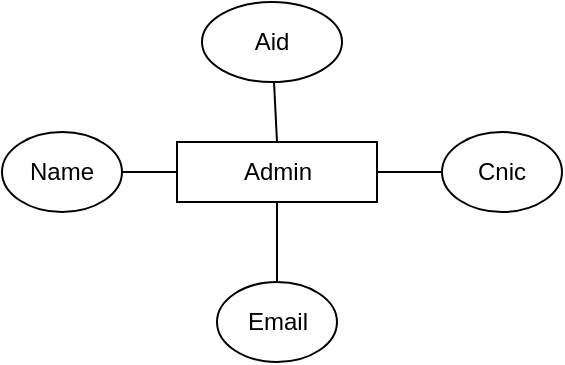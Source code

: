 <mxfile version="13.4.2" type="github">
  <diagram id="qu2YKcgJwEFux7egyNYc" name="Page-1">
    <mxGraphModel dx="1102" dy="1682" grid="1" gridSize="10" guides="1" tooltips="1" connect="1" arrows="1" fold="1" page="1" pageScale="1" pageWidth="850" pageHeight="1100" math="0" shadow="0">
      <root>
        <mxCell id="0" />
        <mxCell id="1" parent="0" />
        <mxCell id="7ZN2Juc46d9L3Nv0C-_P-1" value="Admin" style="rounded=0;whiteSpace=wrap;html=1;" vertex="1" parent="1">
          <mxGeometry x="387.5" y="-950" width="100" height="30" as="geometry" />
        </mxCell>
        <mxCell id="7ZN2Juc46d9L3Nv0C-_P-3" value="" style="endArrow=none;html=1;exitX=0.5;exitY=0;exitDx=0;exitDy=0;" edge="1" parent="1" source="7ZN2Juc46d9L3Nv0C-_P-1" target="7ZN2Juc46d9L3Nv0C-_P-4">
          <mxGeometry width="50" height="50" relative="1" as="geometry">
            <mxPoint x="430" y="-950" as="sourcePoint" />
            <mxPoint x="465" y="-980" as="targetPoint" />
          </mxGeometry>
        </mxCell>
        <mxCell id="7ZN2Juc46d9L3Nv0C-_P-4" value="Aid" style="ellipse;whiteSpace=wrap;html=1;" vertex="1" parent="1">
          <mxGeometry x="400" y="-1020" width="70" height="40" as="geometry" />
        </mxCell>
        <mxCell id="7ZN2Juc46d9L3Nv0C-_P-5" value="" style="endArrow=none;html=1;entryX=0;entryY=0.5;entryDx=0;entryDy=0;" edge="1" parent="1" target="7ZN2Juc46d9L3Nv0C-_P-1">
          <mxGeometry width="50" height="50" relative="1" as="geometry">
            <mxPoint x="350" y="-935" as="sourcePoint" />
            <mxPoint x="380" y="-940" as="targetPoint" />
          </mxGeometry>
        </mxCell>
        <mxCell id="7ZN2Juc46d9L3Nv0C-_P-6" value="Name" style="ellipse;whiteSpace=wrap;html=1;" vertex="1" parent="1">
          <mxGeometry x="300" y="-955" width="60" height="40" as="geometry" />
        </mxCell>
        <mxCell id="7ZN2Juc46d9L3Nv0C-_P-10" value="Cnic" style="ellipse;whiteSpace=wrap;html=1;" vertex="1" parent="1">
          <mxGeometry x="520" y="-955" width="60" height="40" as="geometry" />
        </mxCell>
        <mxCell id="7ZN2Juc46d9L3Nv0C-_P-13" value="" style="endArrow=none;html=1;" edge="1" parent="1" source="7ZN2Juc46d9L3Nv0C-_P-1">
          <mxGeometry width="50" height="50" relative="1" as="geometry">
            <mxPoint x="487.5" y="-885" as="sourcePoint" />
            <mxPoint x="520" y="-935" as="targetPoint" />
          </mxGeometry>
        </mxCell>
        <mxCell id="7ZN2Juc46d9L3Nv0C-_P-14" value="Email" style="ellipse;whiteSpace=wrap;html=1;" vertex="1" parent="1">
          <mxGeometry x="407.5" y="-880" width="60" height="40" as="geometry" />
        </mxCell>
        <mxCell id="7ZN2Juc46d9L3Nv0C-_P-15" value="" style="endArrow=none;html=1;exitX=0.5;exitY=1;exitDx=0;exitDy=0;entryX=0.5;entryY=0;entryDx=0;entryDy=0;" edge="1" parent="1" source="7ZN2Juc46d9L3Nv0C-_P-1" target="7ZN2Juc46d9L3Nv0C-_P-14">
          <mxGeometry width="50" height="50" relative="1" as="geometry">
            <mxPoint x="440" y="-910" as="sourcePoint" />
            <mxPoint x="440" y="-890" as="targetPoint" />
          </mxGeometry>
        </mxCell>
      </root>
    </mxGraphModel>
  </diagram>
</mxfile>
